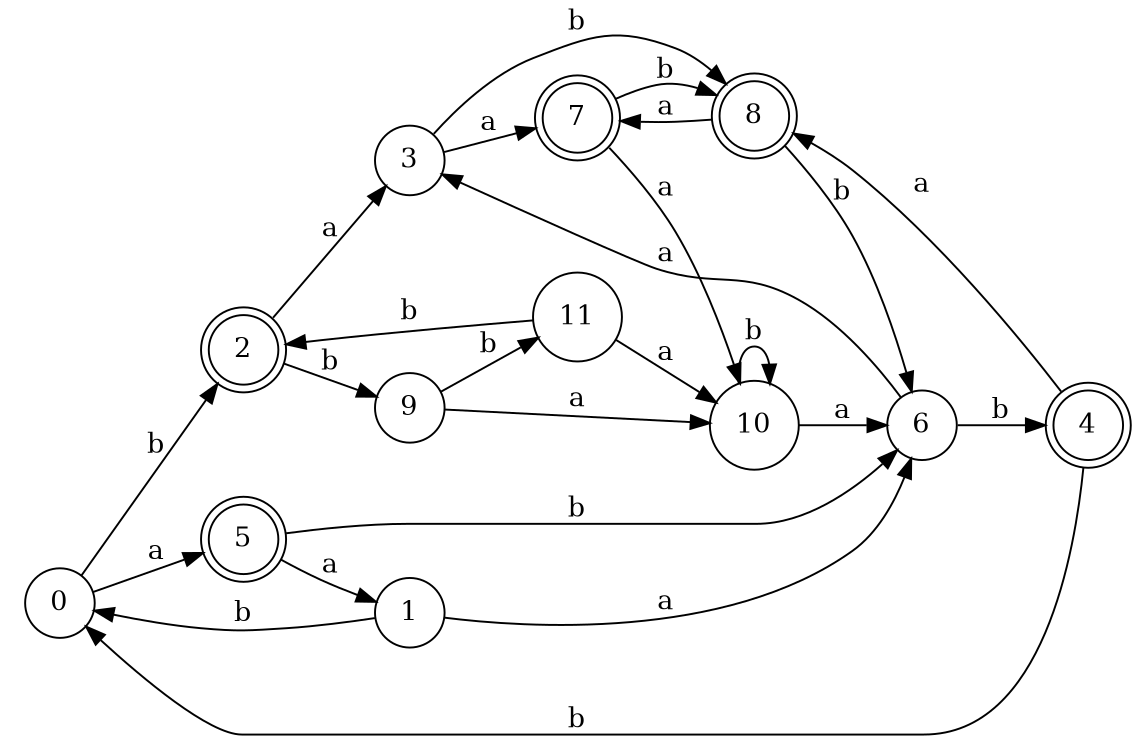 digraph n10_10 {
__start0 [label="" shape="none"];

rankdir=LR;
size="8,5";

s0 [style="filled", color="black", fillcolor="white" shape="circle", label="0"];
s1 [style="filled", color="black", fillcolor="white" shape="circle", label="1"];
s2 [style="rounded,filled", color="black", fillcolor="white" shape="doublecircle", label="2"];
s3 [style="filled", color="black", fillcolor="white" shape="circle", label="3"];
s4 [style="rounded,filled", color="black", fillcolor="white" shape="doublecircle", label="4"];
s5 [style="rounded,filled", color="black", fillcolor="white" shape="doublecircle", label="5"];
s6 [style="filled", color="black", fillcolor="white" shape="circle", label="6"];
s7 [style="rounded,filled", color="black", fillcolor="white" shape="doublecircle", label="7"];
s8 [style="rounded,filled", color="black", fillcolor="white" shape="doublecircle", label="8"];
s9 [style="filled", color="black", fillcolor="white" shape="circle", label="9"];
s10 [style="filled", color="black", fillcolor="white" shape="circle", label="10"];
s11 [style="filled", color="black", fillcolor="white" shape="circle", label="11"];
s0 -> s5 [label="a"];
s0 -> s2 [label="b"];
s1 -> s6 [label="a"];
s1 -> s0 [label="b"];
s2 -> s3 [label="a"];
s2 -> s9 [label="b"];
s3 -> s7 [label="a"];
s3 -> s8 [label="b"];
s4 -> s8 [label="a"];
s4 -> s0 [label="b"];
s5 -> s1 [label="a"];
s5 -> s6 [label="b"];
s6 -> s3 [label="a"];
s6 -> s4 [label="b"];
s7 -> s10 [label="a"];
s7 -> s8 [label="b"];
s8 -> s7 [label="a"];
s8 -> s6 [label="b"];
s9 -> s10 [label="a"];
s9 -> s11 [label="b"];
s10 -> s6 [label="a"];
s10 -> s10 [label="b"];
s11 -> s10 [label="a"];
s11 -> s2 [label="b"];

}